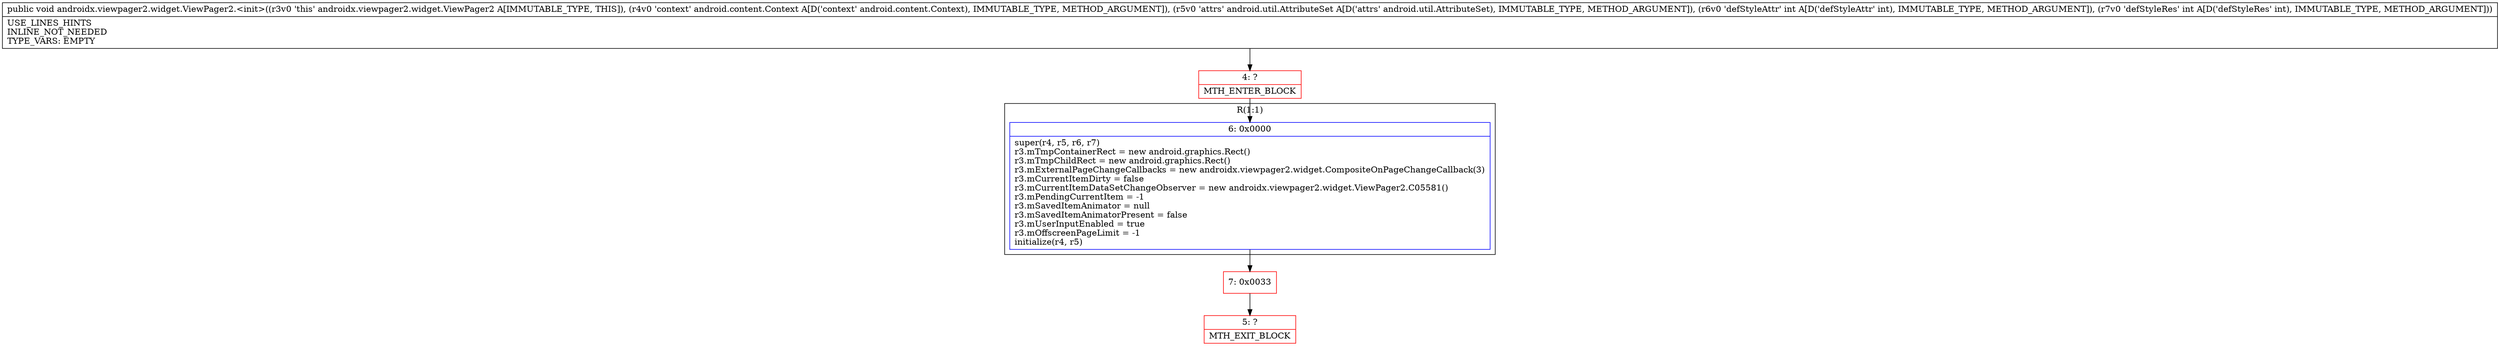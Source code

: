 digraph "CFG forandroidx.viewpager2.widget.ViewPager2.\<init\>(Landroid\/content\/Context;Landroid\/util\/AttributeSet;II)V" {
subgraph cluster_Region_692259701 {
label = "R(1:1)";
node [shape=record,color=blue];
Node_6 [shape=record,label="{6\:\ 0x0000|super(r4, r5, r6, r7)\lr3.mTmpContainerRect = new android.graphics.Rect()\lr3.mTmpChildRect = new android.graphics.Rect()\lr3.mExternalPageChangeCallbacks = new androidx.viewpager2.widget.CompositeOnPageChangeCallback(3)\lr3.mCurrentItemDirty = false\lr3.mCurrentItemDataSetChangeObserver = new androidx.viewpager2.widget.ViewPager2.C05581()\lr3.mPendingCurrentItem = \-1\lr3.mSavedItemAnimator = null\lr3.mSavedItemAnimatorPresent = false\lr3.mUserInputEnabled = true\lr3.mOffscreenPageLimit = \-1\linitialize(r4, r5)\l}"];
}
Node_4 [shape=record,color=red,label="{4\:\ ?|MTH_ENTER_BLOCK\l}"];
Node_7 [shape=record,color=red,label="{7\:\ 0x0033}"];
Node_5 [shape=record,color=red,label="{5\:\ ?|MTH_EXIT_BLOCK\l}"];
MethodNode[shape=record,label="{public void androidx.viewpager2.widget.ViewPager2.\<init\>((r3v0 'this' androidx.viewpager2.widget.ViewPager2 A[IMMUTABLE_TYPE, THIS]), (r4v0 'context' android.content.Context A[D('context' android.content.Context), IMMUTABLE_TYPE, METHOD_ARGUMENT]), (r5v0 'attrs' android.util.AttributeSet A[D('attrs' android.util.AttributeSet), IMMUTABLE_TYPE, METHOD_ARGUMENT]), (r6v0 'defStyleAttr' int A[D('defStyleAttr' int), IMMUTABLE_TYPE, METHOD_ARGUMENT]), (r7v0 'defStyleRes' int A[D('defStyleRes' int), IMMUTABLE_TYPE, METHOD_ARGUMENT]))  | USE_LINES_HINTS\lINLINE_NOT_NEEDED\lTYPE_VARS: EMPTY\l}"];
MethodNode -> Node_4;Node_6 -> Node_7;
Node_4 -> Node_6;
Node_7 -> Node_5;
}

